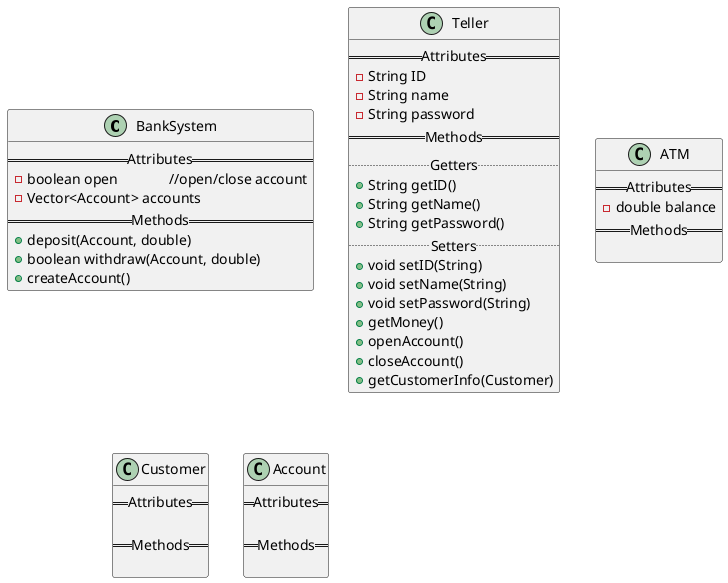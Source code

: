 @startuml Banking System

class BankSystem {
    '// Attributes
    == Attributes ==
    - boolean open              //open/close account
    - Vector<Account> accounts
    '// Methods
    == Methods ==
    + deposit(Account, double)
    + boolean withdraw(Account, double)
    + createAccount()
}

class Teller {
    '// Attributes
    == Attributes ==
    - String ID
    - String name
    - String password
    '// Methods
    == Methods ==
    .. Getters ..
    + String getID()
    + String getName()
    + String getPassword()
    .. Setters ..
    + void setID(String)
    + void setName(String)
    + void setPassword(String)
    + getMoney()
    + openAccount()
    + closeAccount()
    + getCustomerInfo(Customer)
}

class ATM {
    '// Attributes
    == Attributes ==
    - double balance
    '// Methods
    == Methods ==
    
}

class Customer {
    '// Attributes
    == Attributes ==

    '// Methods
    == Methods ==
    
}

class Account {
    '// Attributes
    == Attributes ==

    '// Methods
    == Methods ==
    
}

@enduml

@startuml Banking System 2
class Login {
- String username
- String password
+ Login()
}

class Name {
- String first
- String middle
- String last
}

class Address {
- String street
- String city
- int zip
}

enum ActionType {
WITHDRAW
DEPOSIT
OTHER
}

class Action {
- ActionType type
- Date date
}

class Customer {
- Login cLogin
- Address cAddress
}
Customer "1" <-- "0..*" Name

@enduml
